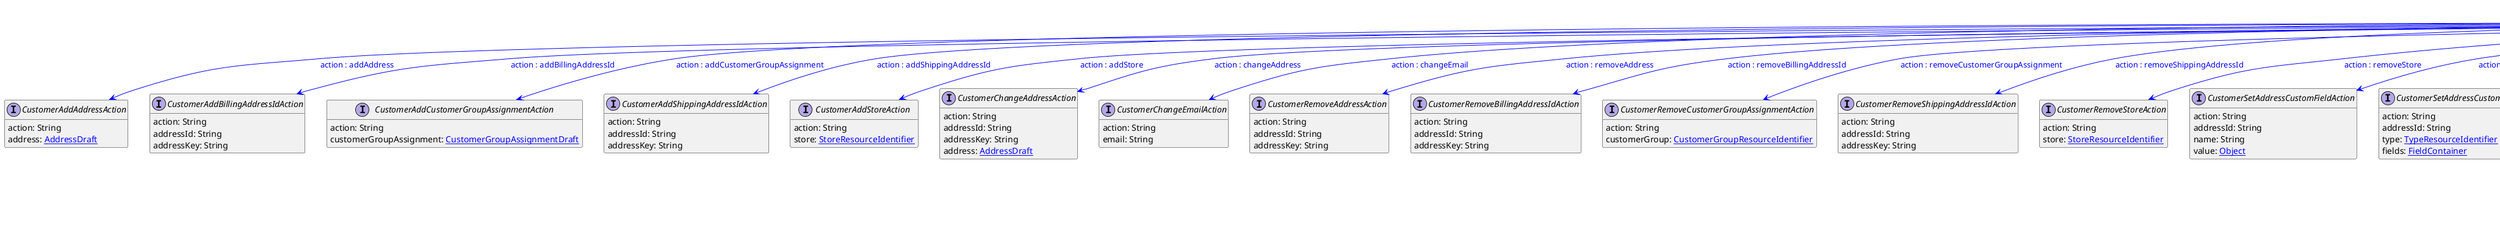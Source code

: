 @startuml

hide empty fields
hide empty methods
legend
|= |= line |
|<back:black>   </back>| inheritance |
|<back:green>   </back>| property reference |
|<back:blue>   </back>| discriminated class |
endlegend
interface CustomerUpdateAction [[CustomerUpdateAction.svg]]  {
    action: String
}


interface CustomerAddAddressAction [[CustomerAddAddressAction.svg]]  {
    action: String
    address: [[AddressDraft.svg AddressDraft]]
}
interface CustomerAddBillingAddressIdAction [[CustomerAddBillingAddressIdAction.svg]]  {
    action: String
    addressId: String
    addressKey: String
}
interface CustomerAddCustomerGroupAssignmentAction [[CustomerAddCustomerGroupAssignmentAction.svg]]  {
    action: String
    customerGroupAssignment: [[CustomerGroupAssignmentDraft.svg CustomerGroupAssignmentDraft]]
}
interface CustomerAddShippingAddressIdAction [[CustomerAddShippingAddressIdAction.svg]]  {
    action: String
    addressId: String
    addressKey: String
}
interface CustomerAddStoreAction [[CustomerAddStoreAction.svg]]  {
    action: String
    store: [[StoreResourceIdentifier.svg StoreResourceIdentifier]]
}
interface CustomerChangeAddressAction [[CustomerChangeAddressAction.svg]]  {
    action: String
    addressId: String
    addressKey: String
    address: [[AddressDraft.svg AddressDraft]]
}
interface CustomerChangeEmailAction [[CustomerChangeEmailAction.svg]]  {
    action: String
    email: String
}
interface CustomerRemoveAddressAction [[CustomerRemoveAddressAction.svg]]  {
    action: String
    addressId: String
    addressKey: String
}
interface CustomerRemoveBillingAddressIdAction [[CustomerRemoveBillingAddressIdAction.svg]]  {
    action: String
    addressId: String
    addressKey: String
}
interface CustomerRemoveCustomerGroupAssignmentAction [[CustomerRemoveCustomerGroupAssignmentAction.svg]]  {
    action: String
    customerGroup: [[CustomerGroupResourceIdentifier.svg CustomerGroupResourceIdentifier]]
}
interface CustomerRemoveShippingAddressIdAction [[CustomerRemoveShippingAddressIdAction.svg]]  {
    action: String
    addressId: String
    addressKey: String
}
interface CustomerRemoveStoreAction [[CustomerRemoveStoreAction.svg]]  {
    action: String
    store: [[StoreResourceIdentifier.svg StoreResourceIdentifier]]
}
interface CustomerSetAddressCustomFieldAction [[CustomerSetAddressCustomFieldAction.svg]]  {
    action: String
    addressId: String
    name: String
    value: [[Object.svg Object]]
}
interface CustomerSetAddressCustomTypeAction [[CustomerSetAddressCustomTypeAction.svg]]  {
    action: String
    addressId: String
    type: [[TypeResourceIdentifier.svg TypeResourceIdentifier]]
    fields: [[FieldContainer.svg FieldContainer]]
}
interface CustomerSetAuthenticationModeAction [[CustomerSetAuthenticationModeAction.svg]]  {
    action: String
    authMode: [[AuthenticationMode.svg AuthenticationMode]]
    password: String
}
interface CustomerSetCompanyNameAction [[CustomerSetCompanyNameAction.svg]]  {
    action: String
    companyName: String
}
interface CustomerSetCustomFieldAction [[CustomerSetCustomFieldAction.svg]]  {
    action: String
    name: String
    value: [[Object.svg Object]]
}
interface CustomerSetCustomTypeAction [[CustomerSetCustomTypeAction.svg]]  {
    action: String
    type: [[TypeResourceIdentifier.svg TypeResourceIdentifier]]
    fields: [[FieldContainer.svg FieldContainer]]
}
interface CustomerSetCustomerGroupAction [[CustomerSetCustomerGroupAction.svg]]  {
    action: String
    customerGroup: [[CustomerGroupResourceIdentifier.svg CustomerGroupResourceIdentifier]]
}
interface CustomerSetCustomerGroupAssignmentsAction [[CustomerSetCustomerGroupAssignmentsAction.svg]]  {
    action: String
    customerGroupAssignments: [[CustomerGroupAssignmentDraft.svg List<CustomerGroupAssignmentDraft>]]
}
interface CustomerSetCustomerNumberAction [[CustomerSetCustomerNumberAction.svg]]  {
    action: String
    customerNumber: String
}
interface CustomerSetDateOfBirthAction [[CustomerSetDateOfBirthAction.svg]]  {
    action: String
    dateOfBirth: Date
}
interface CustomerSetDefaultBillingAddressAction [[CustomerSetDefaultBillingAddressAction.svg]]  {
    action: String
    addressId: String
    addressKey: String
}
interface CustomerSetDefaultShippingAddressAction [[CustomerSetDefaultShippingAddressAction.svg]]  {
    action: String
    addressId: String
    addressKey: String
}
interface CustomerSetExternalIdAction [[CustomerSetExternalIdAction.svg]]  {
    action: String
    externalId: String
}
interface CustomerSetFirstNameAction [[CustomerSetFirstNameAction.svg]]  {
    action: String
    firstName: String
}
interface CustomerSetKeyAction [[CustomerSetKeyAction.svg]]  {
    action: String
    key: String
}
interface CustomerSetLastNameAction [[CustomerSetLastNameAction.svg]]  {
    action: String
    lastName: String
}
interface CustomerSetLocaleAction [[CustomerSetLocaleAction.svg]]  {
    action: String
    locale: String
}
interface CustomerSetMiddleNameAction [[CustomerSetMiddleNameAction.svg]]  {
    action: String
    middleName: String
}
interface CustomerSetSalutationAction [[CustomerSetSalutationAction.svg]]  {
    action: String
    salutation: String
}
interface CustomerSetStoresAction [[CustomerSetStoresAction.svg]]  {
    action: String
    stores: [[StoreResourceIdentifier.svg List<StoreResourceIdentifier>]]
}
interface CustomerSetTitleAction [[CustomerSetTitleAction.svg]]  {
    action: String
    title: String
}
interface CustomerSetVatIdAction [[CustomerSetVatIdAction.svg]]  {
    action: String
    vatId: String
}
interface CustomerUpdate [[CustomerUpdate.svg]]  {
    version: Long
    actions: [[CustomerUpdateAction.svg List<CustomerUpdateAction>]]
}
CustomerUpdateAction --> CustomerAddAddressAction #blue;text:blue : "action : addAddress"
CustomerUpdateAction --> CustomerAddBillingAddressIdAction #blue;text:blue : "action : addBillingAddressId"
CustomerUpdateAction --> CustomerAddCustomerGroupAssignmentAction #blue;text:blue : "action : addCustomerGroupAssignment"
CustomerUpdateAction --> CustomerAddShippingAddressIdAction #blue;text:blue : "action : addShippingAddressId"
CustomerUpdateAction --> CustomerAddStoreAction #blue;text:blue : "action : addStore"
CustomerUpdateAction --> CustomerChangeAddressAction #blue;text:blue : "action : changeAddress"
CustomerUpdateAction --> CustomerChangeEmailAction #blue;text:blue : "action : changeEmail"
CustomerUpdateAction --> CustomerRemoveAddressAction #blue;text:blue : "action : removeAddress"
CustomerUpdateAction --> CustomerRemoveBillingAddressIdAction #blue;text:blue : "action : removeBillingAddressId"
CustomerUpdateAction --> CustomerRemoveCustomerGroupAssignmentAction #blue;text:blue : "action : removeCustomerGroupAssignment"
CustomerUpdateAction --> CustomerRemoveShippingAddressIdAction #blue;text:blue : "action : removeShippingAddressId"
CustomerUpdateAction --> CustomerRemoveStoreAction #blue;text:blue : "action : removeStore"
CustomerUpdateAction --> CustomerSetAddressCustomFieldAction #blue;text:blue : "action : setAddressCustomField"
CustomerUpdateAction --> CustomerSetAddressCustomTypeAction #blue;text:blue : "action : setAddressCustomType"
CustomerUpdateAction --> CustomerSetAuthenticationModeAction #blue;text:blue : "action : setAuthenticationMode"
CustomerUpdateAction --> CustomerSetCompanyNameAction #blue;text:blue : "action : setCompanyName"
CustomerUpdateAction --> CustomerSetCustomFieldAction #blue;text:blue : "action : setCustomField"
CustomerUpdateAction --> CustomerSetCustomTypeAction #blue;text:blue : "action : setCustomType"
CustomerUpdateAction --> CustomerSetCustomerGroupAction #blue;text:blue : "action : setCustomerGroup"
CustomerUpdateAction --> CustomerSetCustomerGroupAssignmentsAction #blue;text:blue : "action : setCustomerGroupAssignments"
CustomerUpdateAction --> CustomerSetCustomerNumberAction #blue;text:blue : "action : setCustomerNumber"
CustomerUpdateAction --> CustomerSetDateOfBirthAction #blue;text:blue : "action : setDateOfBirth"
CustomerUpdateAction --> CustomerSetDefaultBillingAddressAction #blue;text:blue : "action : setDefaultBillingAddress"
CustomerUpdateAction --> CustomerSetDefaultShippingAddressAction #blue;text:blue : "action : setDefaultShippingAddress"
CustomerUpdateAction --> CustomerSetExternalIdAction #blue;text:blue : "action : setExternalId"
CustomerUpdateAction --> CustomerSetFirstNameAction #blue;text:blue : "action : setFirstName"
CustomerUpdateAction --> CustomerSetKeyAction #blue;text:blue : "action : setKey"
CustomerUpdateAction --> CustomerSetLastNameAction #blue;text:blue : "action : setLastName"
CustomerUpdateAction --> CustomerSetLocaleAction #blue;text:blue : "action : setLocale"
CustomerUpdateAction --> CustomerSetMiddleNameAction #blue;text:blue : "action : setMiddleName"
CustomerUpdateAction --> CustomerSetSalutationAction #blue;text:blue : "action : setSalutation"
CustomerUpdateAction --> CustomerSetStoresAction #blue;text:blue : "action : setStores"
CustomerUpdateAction --> CustomerSetTitleAction #blue;text:blue : "action : setTitle"
CustomerUpdateAction --> CustomerSetVatIdAction #blue;text:blue : "action : setVatId"
CustomerUpdateAction --> CustomerUpdate #green;text:green : "actions"
@enduml
